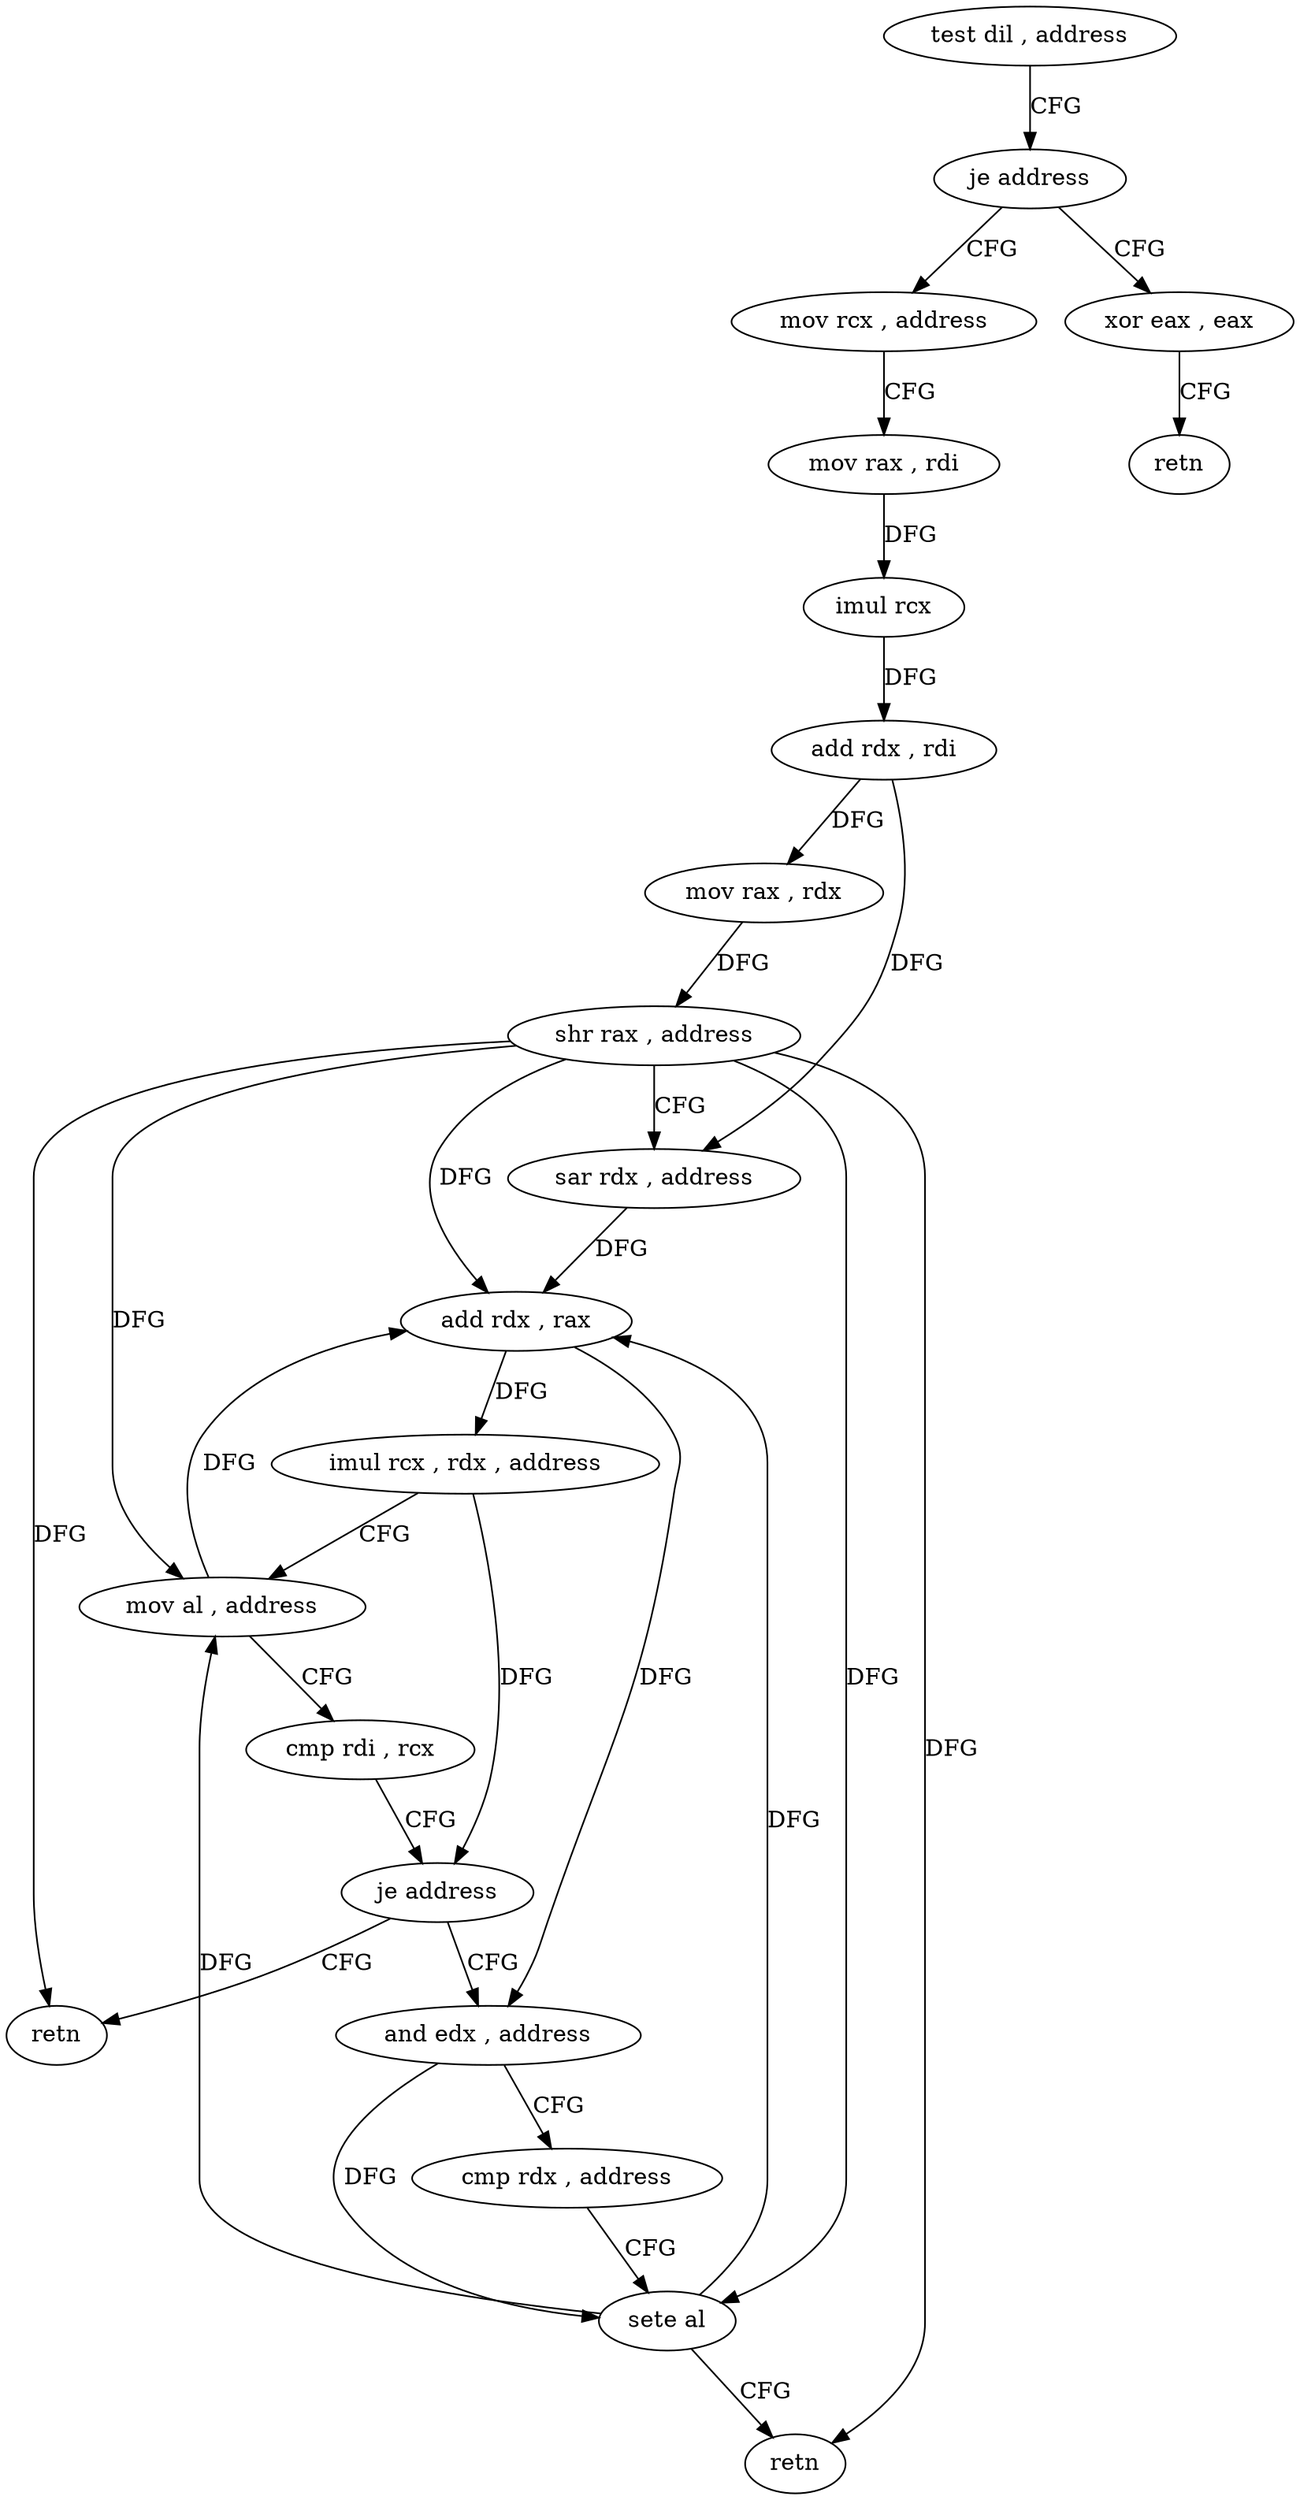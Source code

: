 digraph "func" {
"4283696" [label = "test dil , address" ]
"4283700" [label = "je address" ]
"4283705" [label = "mov rcx , address" ]
"4283702" [label = "xor eax , eax" ]
"4283715" [label = "mov rax , rdi" ]
"4283718" [label = "imul rcx" ]
"4283721" [label = "add rdx , rdi" ]
"4283724" [label = "mov rax , rdx" ]
"4283727" [label = "shr rax , address" ]
"4283731" [label = "sar rdx , address" ]
"4283735" [label = "add rdx , rax" ]
"4283738" [label = "imul rcx , rdx , address" ]
"4283742" [label = "mov al , address" ]
"4283744" [label = "cmp rdi , rcx" ]
"4283747" [label = "je address" ]
"4283750" [label = "and edx , address" ]
"4283749" [label = "retn" ]
"4283704" [label = "retn" ]
"4283753" [label = "cmp rdx , address" ]
"4283757" [label = "sete al" ]
"4283760" [label = "retn" ]
"4283696" -> "4283700" [ label = "CFG" ]
"4283700" -> "4283705" [ label = "CFG" ]
"4283700" -> "4283702" [ label = "CFG" ]
"4283705" -> "4283715" [ label = "CFG" ]
"4283702" -> "4283704" [ label = "CFG" ]
"4283715" -> "4283718" [ label = "DFG" ]
"4283718" -> "4283721" [ label = "DFG" ]
"4283721" -> "4283724" [ label = "DFG" ]
"4283721" -> "4283731" [ label = "DFG" ]
"4283724" -> "4283727" [ label = "DFG" ]
"4283727" -> "4283731" [ label = "CFG" ]
"4283727" -> "4283735" [ label = "DFG" ]
"4283727" -> "4283742" [ label = "DFG" ]
"4283727" -> "4283757" [ label = "DFG" ]
"4283727" -> "4283760" [ label = "DFG" ]
"4283727" -> "4283749" [ label = "DFG" ]
"4283731" -> "4283735" [ label = "DFG" ]
"4283735" -> "4283738" [ label = "DFG" ]
"4283735" -> "4283750" [ label = "DFG" ]
"4283738" -> "4283742" [ label = "CFG" ]
"4283738" -> "4283747" [ label = "DFG" ]
"4283742" -> "4283744" [ label = "CFG" ]
"4283742" -> "4283735" [ label = "DFG" ]
"4283744" -> "4283747" [ label = "CFG" ]
"4283747" -> "4283750" [ label = "CFG" ]
"4283747" -> "4283749" [ label = "CFG" ]
"4283750" -> "4283753" [ label = "CFG" ]
"4283750" -> "4283757" [ label = "DFG" ]
"4283753" -> "4283757" [ label = "CFG" ]
"4283757" -> "4283760" [ label = "CFG" ]
"4283757" -> "4283735" [ label = "DFG" ]
"4283757" -> "4283742" [ label = "DFG" ]
}
